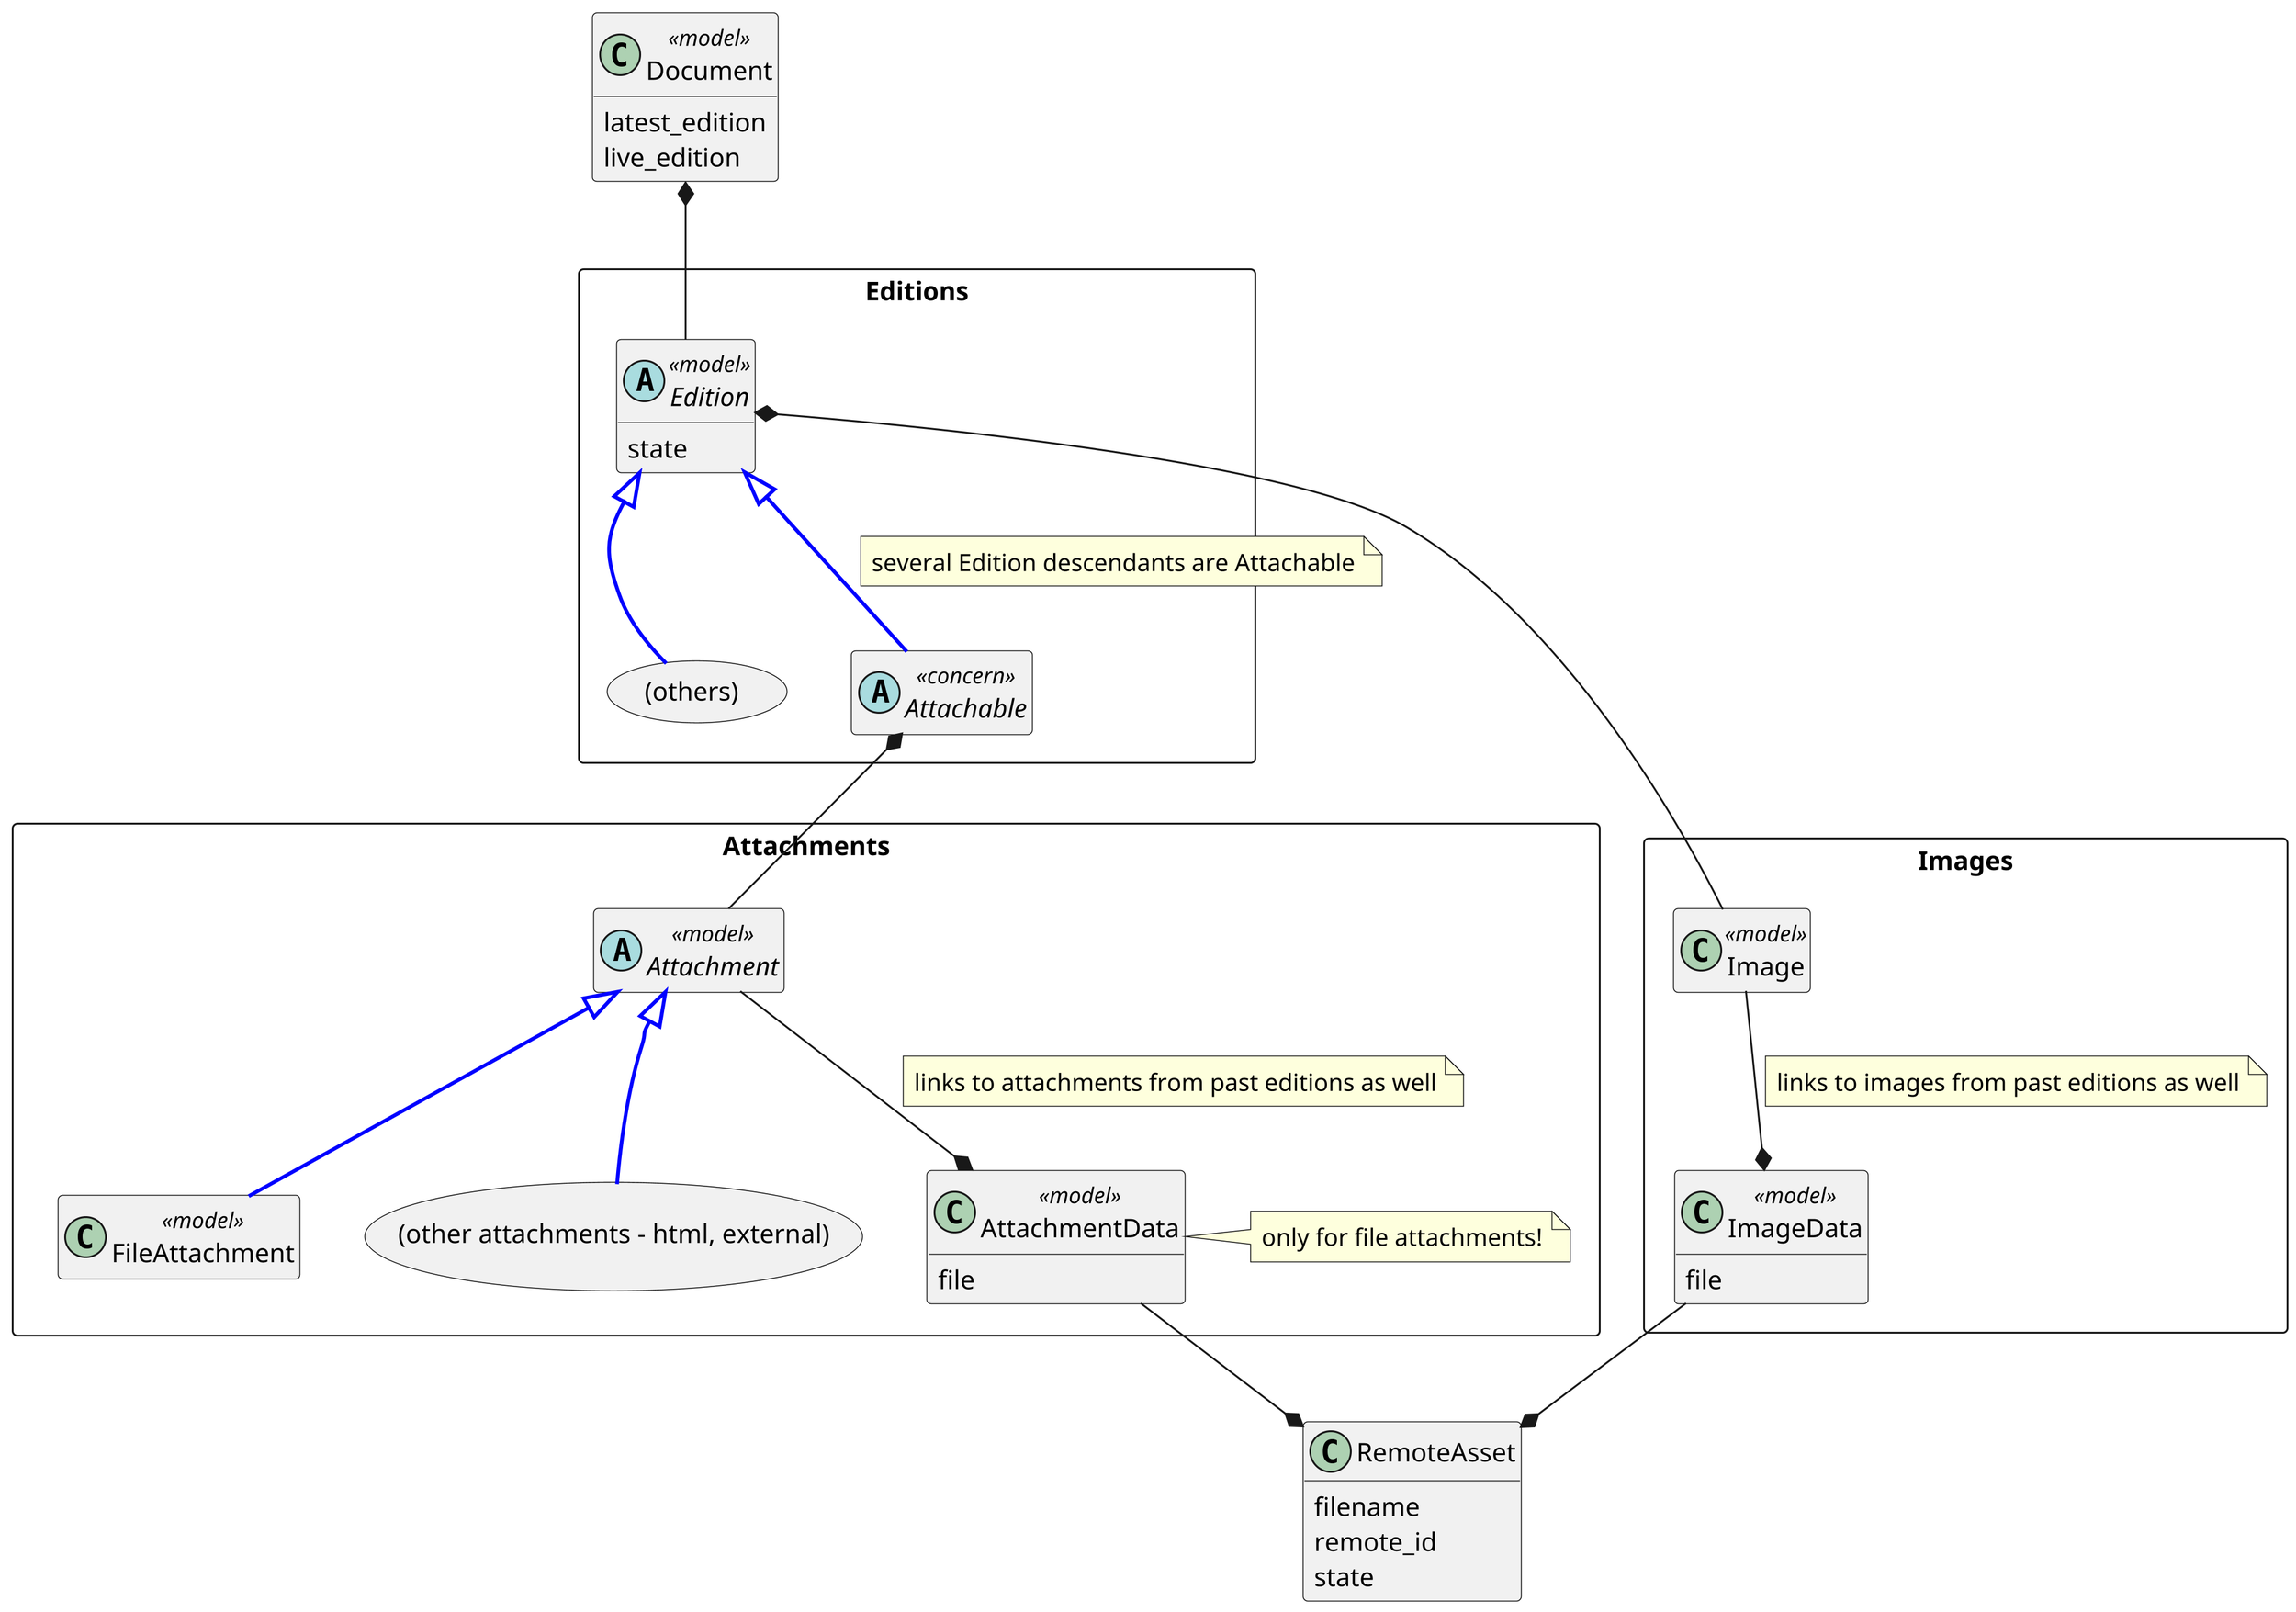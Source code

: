 @startuml new__asset_model
allowmixing
hide empty description
hide empty members
skinparam dpi 300

class Document <<model>>

rectangle "Editions" {
    abstract Edition <<model>> {
        state
    }
    rectangle "(others)" as othereds
    Edition <|-- othereds #line:blue;line.bold
    Edition <|-- Attachable #line:blue;line.bold
    note on link: several Edition descendants are Attachable
    abstract Attachable<<concern>>
}

rectangle "Attachments" {
  together {
    abstract Attachment <<model>>
    class FileAttachment <<model>>
    rectangle "(other attachments - html, external)" as otheratts
    Attachment <|-- otheratts #line:blue;line.bold
    Attachment <|-- FileAttachment #line:blue;line.bold
  }
  class AttachmentData <<model>> {
    file
  }
  note right: only for file attachments!
  Attachment --* AttachmentData
  note on link: links to attachments from past editions as well
}

rectangle "Images" {
  class Image <<model>>
  class ImageData <<model>> {
    file
  }
  Image --* ImageData
  note on link: links to images from past editions as well
}

Edition *-- Image

Document *-- Edition 

Attachable *-- Attachment

class Document {
    {method} latest_edition
    {method} live_edition
}

class RemoteAsset {
  filename
  remote_id
  state
}

AttachmentData --* RemoteAsset
ImageData --* RemoteAsset

@enduml
